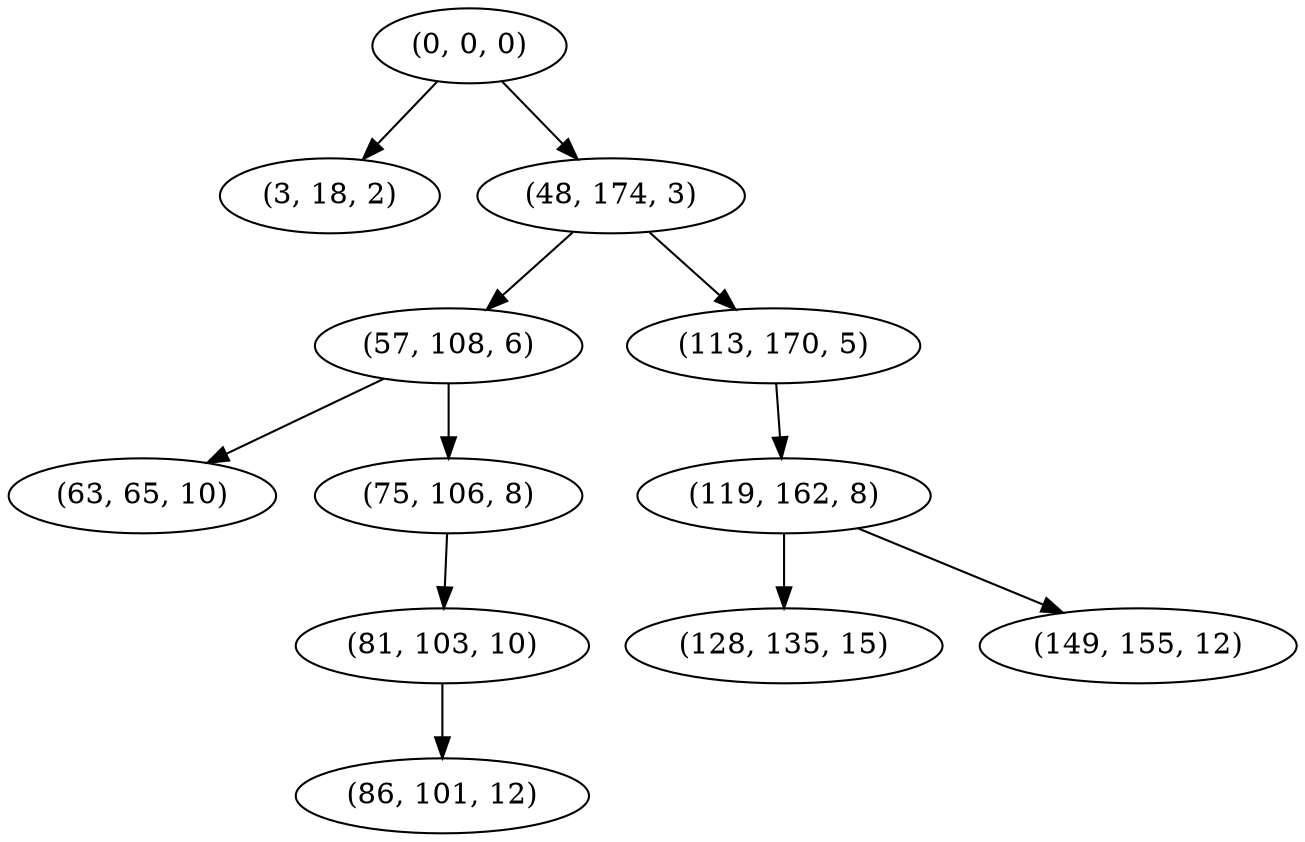 digraph tree {
    "(0, 0, 0)";
    "(3, 18, 2)";
    "(48, 174, 3)";
    "(57, 108, 6)";
    "(63, 65, 10)";
    "(75, 106, 8)";
    "(81, 103, 10)";
    "(86, 101, 12)";
    "(113, 170, 5)";
    "(119, 162, 8)";
    "(128, 135, 15)";
    "(149, 155, 12)";
    "(0, 0, 0)" -> "(3, 18, 2)";
    "(0, 0, 0)" -> "(48, 174, 3)";
    "(48, 174, 3)" -> "(57, 108, 6)";
    "(48, 174, 3)" -> "(113, 170, 5)";
    "(57, 108, 6)" -> "(63, 65, 10)";
    "(57, 108, 6)" -> "(75, 106, 8)";
    "(75, 106, 8)" -> "(81, 103, 10)";
    "(81, 103, 10)" -> "(86, 101, 12)";
    "(113, 170, 5)" -> "(119, 162, 8)";
    "(119, 162, 8)" -> "(128, 135, 15)";
    "(119, 162, 8)" -> "(149, 155, 12)";
}
